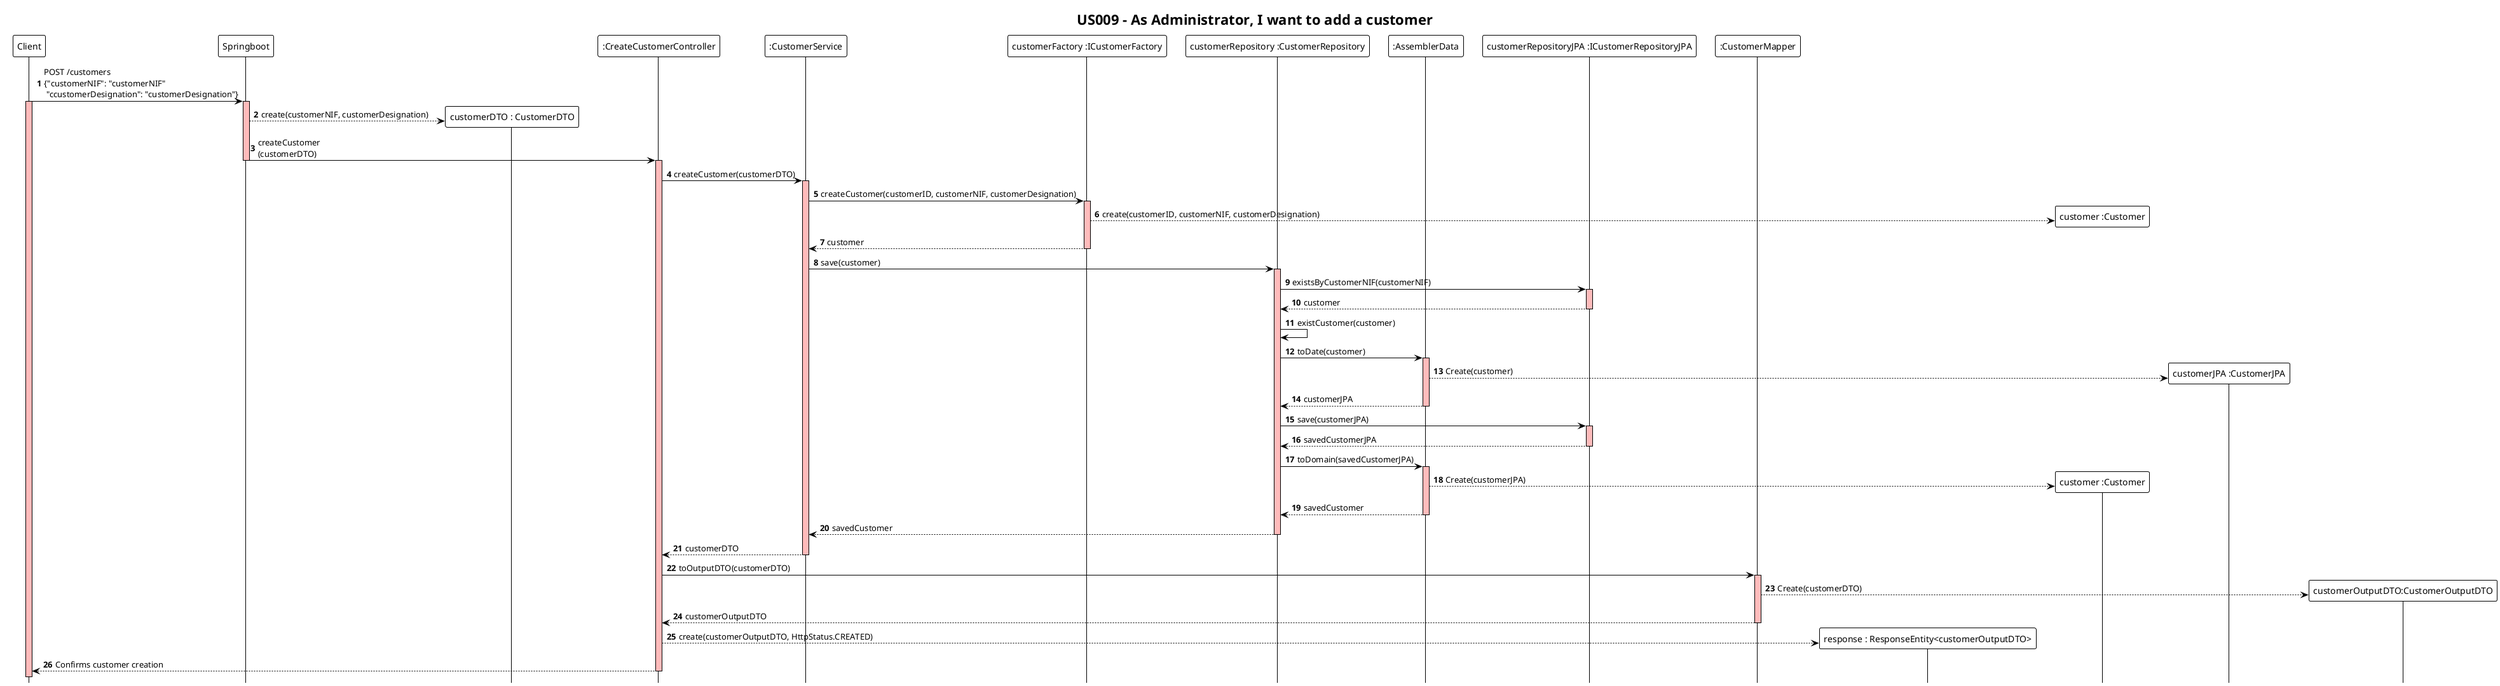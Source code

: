 @startuml
!theme plain
autonumber
hide footbox
title "US009 - As Administrator, I want to add a customer"

participant Client
participant Springboot
participant "customerDTO : CustomerDTO" as customerDTO
participant ":CreateCustomerController" as Controller
participant ":CustomerService" as Service
participant "customerFactory :ICustomerFactory" as Factory
participant "customerRepository :CustomerRepository" as Repository
participant ":AssemblerData" as Assembler
participant "customerRepositoryJPA :ICustomerRepositoryJPA" as RepositoryJPA
participant ":CustomerMapper" as Mapper
participant "response : ResponseEntity<customerOutputDTO>" as response

Client -> Springboot : POST /customers \n{"customerNIF": "customerNIF"\n "ccustomerDesignation": "customerDesignation"}
activate Client #FFBBBB

activate Springboot #FFBBBB
Springboot --> customerDTO ** : create(customerNIF, customerDesignation)
Springboot -> Controller : createCustomer\n(customerDTO)
deactivate Springboot

activate Controller #FFBBBB
Controller -> Service :createCustomer(customerDTO)

activate Service #FFBBBB

Service -> Factory :createCustomer(customerID, customerNIF, customerDesignation)
activate Factory #FFBBBB
Factory --> "customer :Customer" ** :create(customerID, customerNIF, customerDesignation)
Factory --> Service :customer
deactivate Factory

Service -> Repository :save(customer)
activate Repository #FFBBBB


Repository -> RepositoryJPA :existsByCustomerNIF(customerNIF)
activate RepositoryJPA #FFBBBB
RepositoryJPA --> Repository :customer
deactivate RepositoryJPA
Repository ->Repository :existCustomer(customer)


Repository -> Assembler :toDate(customer)
activate Assembler #FFBBBB
Assembler --> "customerJPA :CustomerJPA" ** :Create(customer)
Assembler --> Repository: customerJPA
deactivate Assembler

Repository -> RepositoryJPA : save(customerJPA)
activate RepositoryJPA #FFBBBB
RepositoryJPA --> Repository : savedCustomerJPA
deactivate RepositoryJPA
Repository -> Assembler : toDomain(savedCustomerJPA)
activate Assembler #FFBBBB
Assembler --> "customer :Customer" ** :Create(customerJPA)
Assembler --> Repository : savedCustomer
deactivate Assembler
Repository -->Service: savedCustomer

deactivate Repository
Service --> Controller : customerDTO
deactivate Service

Controller -> Mapper :toOutputDTO(customerDTO)
activate Mapper #FFBBBB
Mapper -->"customerOutputDTO:CustomerOutputDTO" ** :Create(customerDTO)
Mapper --> Controller :customerOutputDTO
deactivate Mapper
Controller --> response ** : create(customerOutputDTO, HttpStatus.CREATED)
Controller --> Client : Confirms customer creation
deactivate Controller

@enduml